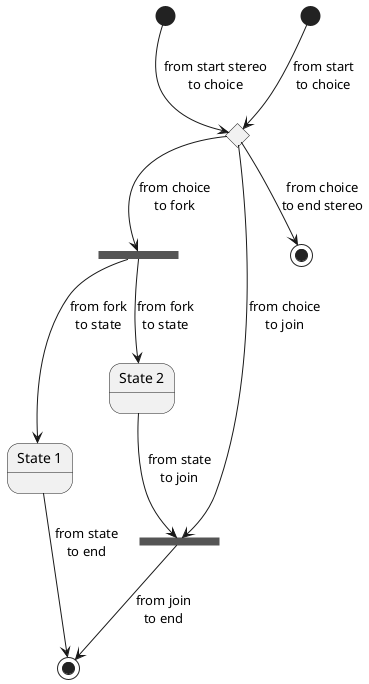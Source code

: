 @startuml

state 13 <<start>>
state 14 <<start>>
state 15 <<choice>>
state 16 <<fork>>
state 17 <<join>>
state "State 1" as 18
state "State 2" as 19
state 20 <<end>>
state 21 <<end>>

13 --> 15 : from start stereo\nto choice
14 --> 15 : from start\nto choice
15 --> 16 : from choice\nto fork
15 --> 17 : from choice\nto join
15 --> 20 : from choice\nto end stereo
16 --> 18 : from fork\nto state
16 --> 19 : from fork\nto state
18 --> 21 : from state\nto end
19 --> 17 : from state\nto join
17 --> 21 : from join\nto end

@enduml
